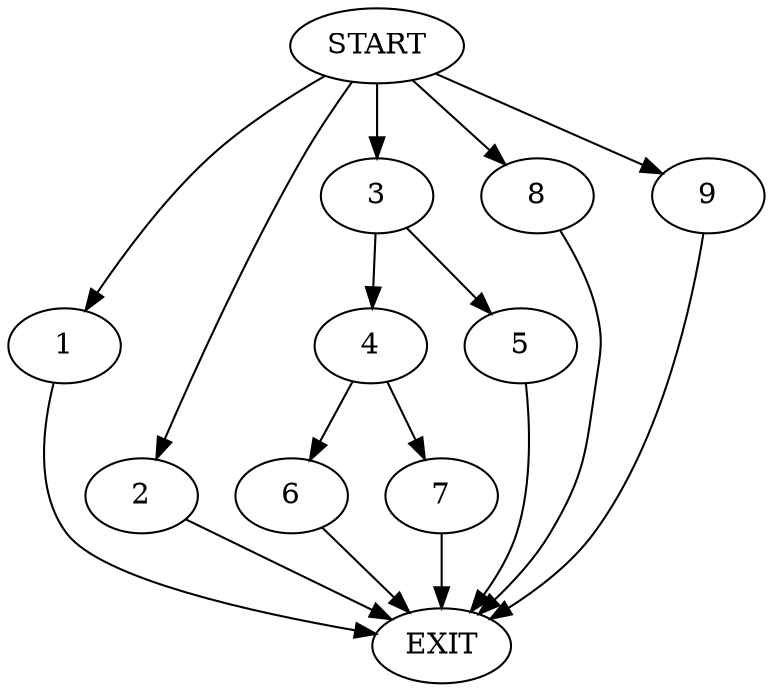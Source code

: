 digraph {
0 [label="START"]
10 [label="EXIT"]
0 -> 1
1 -> 10
0 -> 2
2 -> 10
0 -> 3
3 -> 4
3 -> 5
5 -> 10
4 -> 6
4 -> 7
7 -> 10
6 -> 10
0 -> 8
8 -> 10
0 -> 9
9 -> 10
}
